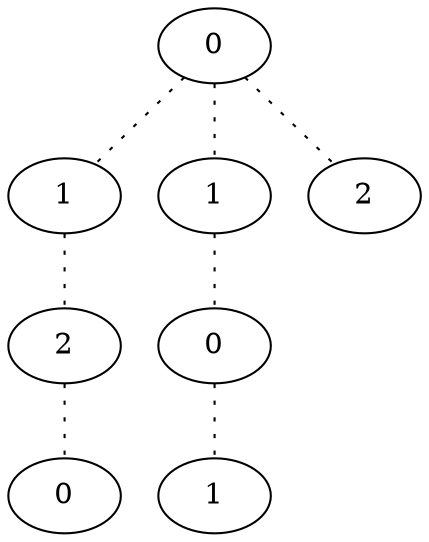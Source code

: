 graph {
a0[label=0];
a1[label=1];
a2[label=2];
a3[label=0];
a4[label=1];
a5[label=0];
a6[label=1];
a7[label=2];
a0 -- a1 [style=dotted];
a0 -- a4 [style=dotted];
a0 -- a7 [style=dotted];
a1 -- a2 [style=dotted];
a2 -- a3 [style=dotted];
a4 -- a5 [style=dotted];
a5 -- a6 [style=dotted];
}
